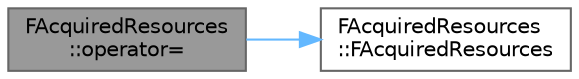 digraph "FAcquiredResources::operator="
{
 // INTERACTIVE_SVG=YES
 // LATEX_PDF_SIZE
  bgcolor="transparent";
  edge [fontname=Helvetica,fontsize=10,labelfontname=Helvetica,labelfontsize=10];
  node [fontname=Helvetica,fontsize=10,shape=box,height=0.2,width=0.4];
  rankdir="LR";
  Node1 [id="Node000001",label="FAcquiredResources\l::operator=",height=0.2,width=0.4,color="gray40", fillcolor="grey60", style="filled", fontcolor="black",tooltip=" "];
  Node1 -> Node2 [id="edge1_Node000001_Node000002",color="steelblue1",style="solid",tooltip=" "];
  Node2 [id="Node000002",label="FAcquiredResources\l::FAcquiredResources",height=0.2,width=0.4,color="grey40", fillcolor="white", style="filled",URL="$d0/d14/classFAcquiredResources.html#a4182c487897779d9f35ef8cfd371dd69",tooltip="Default construction."];
}
